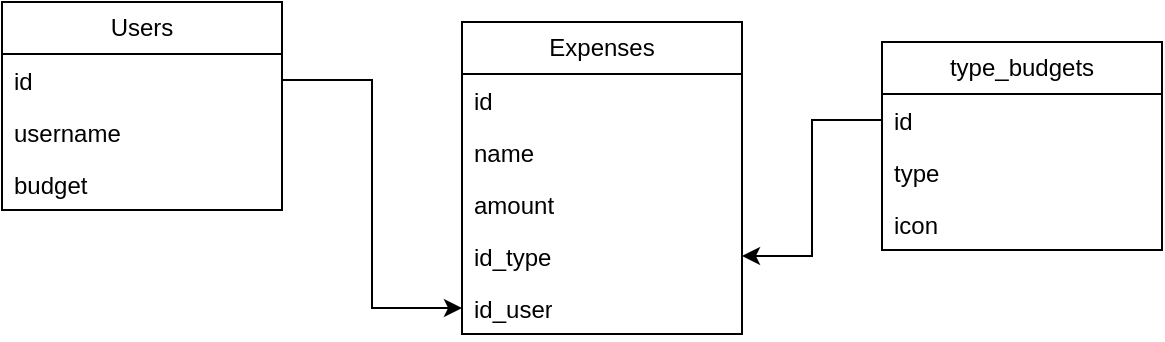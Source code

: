 <mxfile version="21.3.2" type="device">
  <diagram name="Página-1" id="21DL_97ScpahZn4UXhey">
    <mxGraphModel dx="1114" dy="576" grid="1" gridSize="10" guides="1" tooltips="1" connect="1" arrows="1" fold="1" page="1" pageScale="1" pageWidth="827" pageHeight="1169" math="0" shadow="0">
      <root>
        <mxCell id="0" />
        <mxCell id="1" parent="0" />
        <mxCell id="n-ejorNCR-fEL5bcxT5q-5" value="Users" style="swimlane;fontStyle=0;childLayout=stackLayout;horizontal=1;startSize=26;fillColor=none;horizontalStack=0;resizeParent=1;resizeParentMax=0;resizeLast=0;collapsible=1;marginBottom=0;whiteSpace=wrap;html=1;" vertex="1" parent="1">
          <mxGeometry x="190" y="160" width="140" height="104" as="geometry" />
        </mxCell>
        <mxCell id="n-ejorNCR-fEL5bcxT5q-6" value="id" style="text;strokeColor=none;fillColor=none;align=left;verticalAlign=top;spacingLeft=4;spacingRight=4;overflow=hidden;rotatable=0;points=[[0,0.5],[1,0.5]];portConstraint=eastwest;whiteSpace=wrap;html=1;" vertex="1" parent="n-ejorNCR-fEL5bcxT5q-5">
          <mxGeometry y="26" width="140" height="26" as="geometry" />
        </mxCell>
        <mxCell id="n-ejorNCR-fEL5bcxT5q-7" value="username" style="text;strokeColor=none;fillColor=none;align=left;verticalAlign=top;spacingLeft=4;spacingRight=4;overflow=hidden;rotatable=0;points=[[0,0.5],[1,0.5]];portConstraint=eastwest;whiteSpace=wrap;html=1;" vertex="1" parent="n-ejorNCR-fEL5bcxT5q-5">
          <mxGeometry y="52" width="140" height="26" as="geometry" />
        </mxCell>
        <mxCell id="n-ejorNCR-fEL5bcxT5q-14" value="budget" style="text;strokeColor=none;fillColor=none;align=left;verticalAlign=top;spacingLeft=4;spacingRight=4;overflow=hidden;rotatable=0;points=[[0,0.5],[1,0.5]];portConstraint=eastwest;whiteSpace=wrap;html=1;" vertex="1" parent="n-ejorNCR-fEL5bcxT5q-5">
          <mxGeometry y="78" width="140" height="26" as="geometry" />
        </mxCell>
        <mxCell id="n-ejorNCR-fEL5bcxT5q-9" value="Expenses" style="swimlane;fontStyle=0;childLayout=stackLayout;horizontal=1;startSize=26;fillColor=none;horizontalStack=0;resizeParent=1;resizeParentMax=0;resizeLast=0;collapsible=1;marginBottom=0;whiteSpace=wrap;html=1;" vertex="1" parent="1">
          <mxGeometry x="420" y="170" width="140" height="156" as="geometry" />
        </mxCell>
        <mxCell id="n-ejorNCR-fEL5bcxT5q-10" value="id" style="text;strokeColor=none;fillColor=none;align=left;verticalAlign=top;spacingLeft=4;spacingRight=4;overflow=hidden;rotatable=0;points=[[0,0.5],[1,0.5]];portConstraint=eastwest;whiteSpace=wrap;html=1;" vertex="1" parent="n-ejorNCR-fEL5bcxT5q-9">
          <mxGeometry y="26" width="140" height="26" as="geometry" />
        </mxCell>
        <mxCell id="n-ejorNCR-fEL5bcxT5q-11" value="name" style="text;strokeColor=none;fillColor=none;align=left;verticalAlign=top;spacingLeft=4;spacingRight=4;overflow=hidden;rotatable=0;points=[[0,0.5],[1,0.5]];portConstraint=eastwest;whiteSpace=wrap;html=1;" vertex="1" parent="n-ejorNCR-fEL5bcxT5q-9">
          <mxGeometry y="52" width="140" height="26" as="geometry" />
        </mxCell>
        <mxCell id="n-ejorNCR-fEL5bcxT5q-12" value="amount" style="text;strokeColor=none;fillColor=none;align=left;verticalAlign=top;spacingLeft=4;spacingRight=4;overflow=hidden;rotatable=0;points=[[0,0.5],[1,0.5]];portConstraint=eastwest;whiteSpace=wrap;html=1;" vertex="1" parent="n-ejorNCR-fEL5bcxT5q-9">
          <mxGeometry y="78" width="140" height="26" as="geometry" />
        </mxCell>
        <mxCell id="n-ejorNCR-fEL5bcxT5q-13" value="id_type" style="text;strokeColor=none;fillColor=none;align=left;verticalAlign=top;spacingLeft=4;spacingRight=4;overflow=hidden;rotatable=0;points=[[0,0.5],[1,0.5]];portConstraint=eastwest;whiteSpace=wrap;html=1;" vertex="1" parent="n-ejorNCR-fEL5bcxT5q-9">
          <mxGeometry y="104" width="140" height="26" as="geometry" />
        </mxCell>
        <mxCell id="n-ejorNCR-fEL5bcxT5q-15" value="id_user" style="text;strokeColor=none;fillColor=none;align=left;verticalAlign=top;spacingLeft=4;spacingRight=4;overflow=hidden;rotatable=0;points=[[0,0.5],[1,0.5]];portConstraint=eastwest;whiteSpace=wrap;html=1;" vertex="1" parent="n-ejorNCR-fEL5bcxT5q-9">
          <mxGeometry y="130" width="140" height="26" as="geometry" />
        </mxCell>
        <mxCell id="n-ejorNCR-fEL5bcxT5q-16" style="edgeStyle=orthogonalEdgeStyle;rounded=0;orthogonalLoop=1;jettySize=auto;html=1;entryX=0;entryY=0.5;entryDx=0;entryDy=0;" edge="1" parent="1" source="n-ejorNCR-fEL5bcxT5q-6" target="n-ejorNCR-fEL5bcxT5q-15">
          <mxGeometry relative="1" as="geometry" />
        </mxCell>
        <mxCell id="n-ejorNCR-fEL5bcxT5q-17" value="type_budgets" style="swimlane;fontStyle=0;childLayout=stackLayout;horizontal=1;startSize=26;fillColor=none;horizontalStack=0;resizeParent=1;resizeParentMax=0;resizeLast=0;collapsible=1;marginBottom=0;whiteSpace=wrap;html=1;" vertex="1" parent="1">
          <mxGeometry x="630" y="180" width="140" height="104" as="geometry" />
        </mxCell>
        <mxCell id="n-ejorNCR-fEL5bcxT5q-18" value="id" style="text;strokeColor=none;fillColor=none;align=left;verticalAlign=top;spacingLeft=4;spacingRight=4;overflow=hidden;rotatable=0;points=[[0,0.5],[1,0.5]];portConstraint=eastwest;whiteSpace=wrap;html=1;" vertex="1" parent="n-ejorNCR-fEL5bcxT5q-17">
          <mxGeometry y="26" width="140" height="26" as="geometry" />
        </mxCell>
        <mxCell id="n-ejorNCR-fEL5bcxT5q-19" value="type" style="text;strokeColor=none;fillColor=none;align=left;verticalAlign=top;spacingLeft=4;spacingRight=4;overflow=hidden;rotatable=0;points=[[0,0.5],[1,0.5]];portConstraint=eastwest;whiteSpace=wrap;html=1;" vertex="1" parent="n-ejorNCR-fEL5bcxT5q-17">
          <mxGeometry y="52" width="140" height="26" as="geometry" />
        </mxCell>
        <mxCell id="n-ejorNCR-fEL5bcxT5q-20" value="icon" style="text;strokeColor=none;fillColor=none;align=left;verticalAlign=top;spacingLeft=4;spacingRight=4;overflow=hidden;rotatable=0;points=[[0,0.5],[1,0.5]];portConstraint=eastwest;whiteSpace=wrap;html=1;" vertex="1" parent="n-ejorNCR-fEL5bcxT5q-17">
          <mxGeometry y="78" width="140" height="26" as="geometry" />
        </mxCell>
        <mxCell id="n-ejorNCR-fEL5bcxT5q-25" style="edgeStyle=orthogonalEdgeStyle;rounded=0;orthogonalLoop=1;jettySize=auto;html=1;entryX=1;entryY=0.5;entryDx=0;entryDy=0;" edge="1" parent="1" source="n-ejorNCR-fEL5bcxT5q-18" target="n-ejorNCR-fEL5bcxT5q-13">
          <mxGeometry relative="1" as="geometry" />
        </mxCell>
      </root>
    </mxGraphModel>
  </diagram>
</mxfile>
